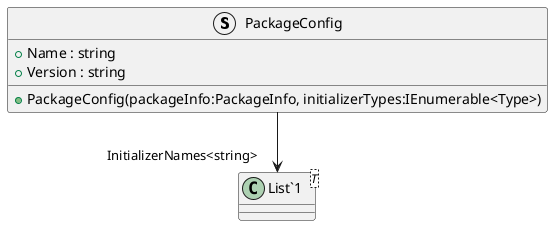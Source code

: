 @startuml
struct PackageConfig {
    + Name : string
    + Version : string
    + PackageConfig(packageInfo:PackageInfo, initializerTypes:IEnumerable<Type>)
}
class "List`1"<T> {
}
PackageConfig --> "InitializerNames<string>" "List`1"
@enduml
